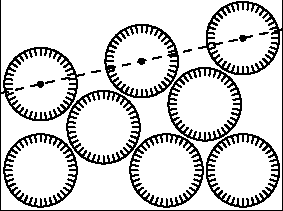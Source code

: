 real size = 5cm;
size(size);

import geometry;

real space = 0.1;

void draw_bottle(pair p, int n = 40) {
    transform scale = scale(1-0.5space);
    transform shift = shift(p);
    draw(shift * scale * unitcircle);
    for (int i = 0; i < n; ++i) {
        pair dir = dir(i*360/n);
        draw(shift * scale * (dir--0.8dir));
    }
}

void draw_bottle(real x, real y) {
    draw_bottle((x,y));
}

point
    A = (0,0), B = (3.3, 0), C = B + (2,0);

point D = (B + A) / 2 + unit(B-A) * I * sqrt(2^2 - abs((B-A)/2)^2);
point E = B + (C - B) * dir(60);
point F = (A.x, 2D.y - A.y), G = (D + E - B), H = (C.x, 2E.y-C.y);

draw_bottle(A);
draw_bottle(B);
draw_bottle(C);
draw_bottle(D);
draw_bottle(E);
draw_bottle(F);
draw_bottle(G);
draw_bottle(H);

dot(F);
dot(G);
dot(H);
draw(line(F, H), dashed);

real
    left = A.x - 1 - 0.5space,
    right = C.x + 1 + 0.5space,
    top = H.y + 1, bottom = A.y - 1 - 0.5space;

draw((left,top)--(left,bottom)--(right,bottom)--(right,top));

